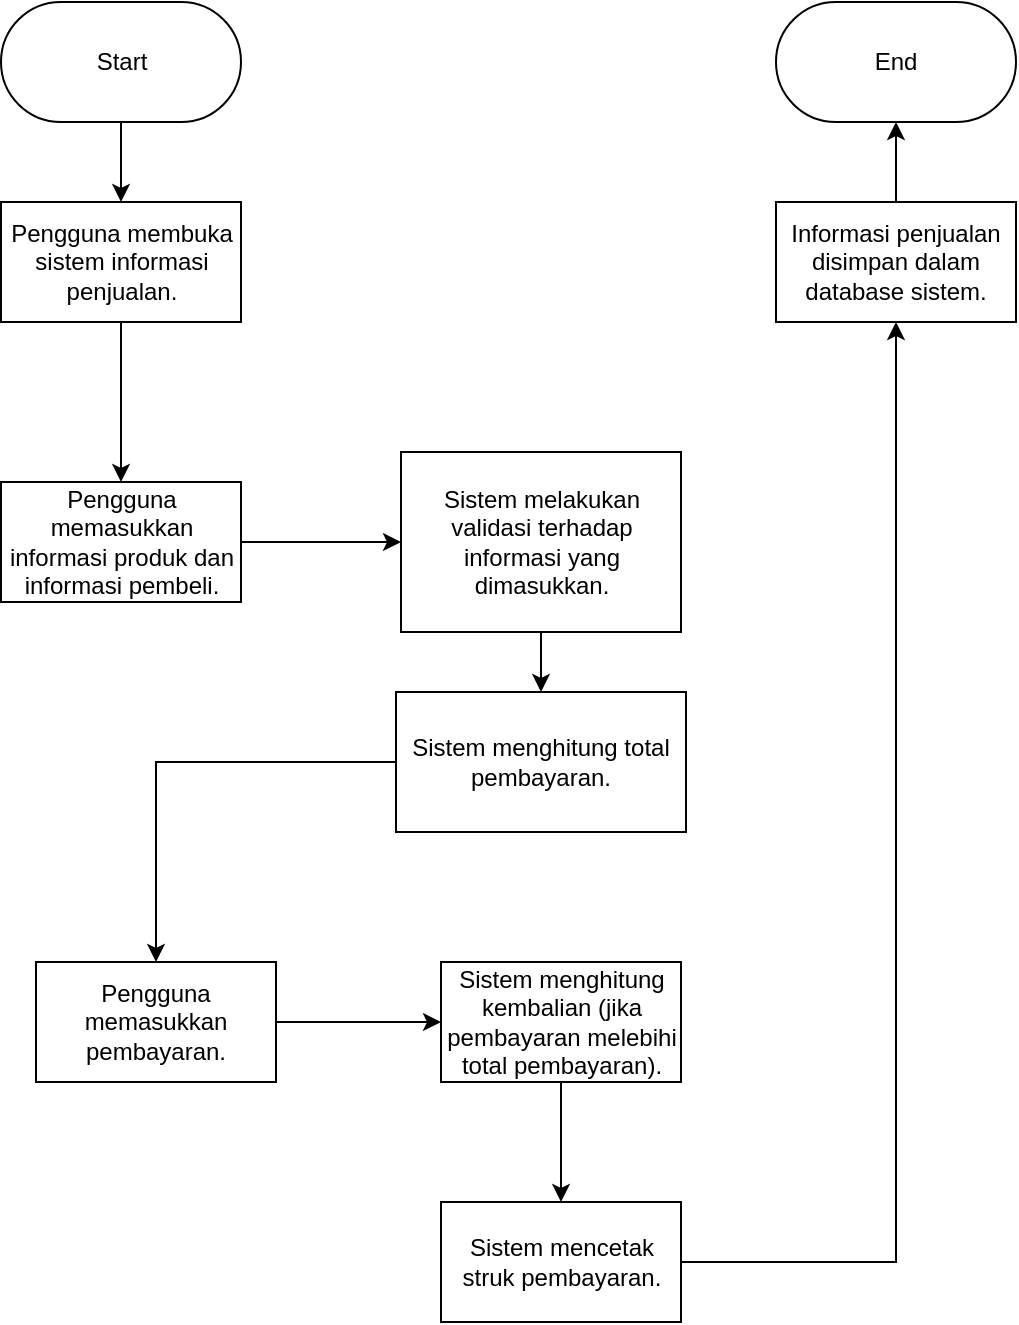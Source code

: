 <mxfile version="21.5.0" type="github">
  <diagram name="Page-1" id="nxd_kya7xS_pJ5B8tWJU">
    <mxGraphModel dx="1467" dy="723" grid="1" gridSize="10" guides="1" tooltips="1" connect="1" arrows="1" fold="1" page="1" pageScale="1" pageWidth="827" pageHeight="1169" math="0" shadow="0">
      <root>
        <mxCell id="0" />
        <mxCell id="1" parent="0" />
        <mxCell id="tTpLCvCeAeb88BYXopIM-5" value="" style="edgeStyle=orthogonalEdgeStyle;rounded=0;orthogonalLoop=1;jettySize=auto;html=1;" parent="1" source="tTpLCvCeAeb88BYXopIM-2" target="tTpLCvCeAeb88BYXopIM-4" edge="1">
          <mxGeometry relative="1" as="geometry" />
        </mxCell>
        <mxCell id="tTpLCvCeAeb88BYXopIM-2" value="Pengguna membuka sistem informasi penjualan." style="rounded=0;whiteSpace=wrap;html=1;" parent="1" vertex="1">
          <mxGeometry x="192.5" y="340" width="120" height="60" as="geometry" />
        </mxCell>
        <mxCell id="tTpLCvCeAeb88BYXopIM-7" value="" style="edgeStyle=orthogonalEdgeStyle;rounded=0;orthogonalLoop=1;jettySize=auto;html=1;" parent="1" source="tTpLCvCeAeb88BYXopIM-4" target="tTpLCvCeAeb88BYXopIM-6" edge="1">
          <mxGeometry relative="1" as="geometry" />
        </mxCell>
        <mxCell id="tTpLCvCeAeb88BYXopIM-4" value="Pengguna memasukkan informasi produk dan informasi pembeli." style="rounded=0;whiteSpace=wrap;html=1;" parent="1" vertex="1">
          <mxGeometry x="192.5" y="480" width="120" height="60" as="geometry" />
        </mxCell>
        <mxCell id="tTpLCvCeAeb88BYXopIM-9" value="" style="edgeStyle=orthogonalEdgeStyle;rounded=0;orthogonalLoop=1;jettySize=auto;html=1;" parent="1" source="tTpLCvCeAeb88BYXopIM-6" target="tTpLCvCeAeb88BYXopIM-8" edge="1">
          <mxGeometry relative="1" as="geometry" />
        </mxCell>
        <mxCell id="tTpLCvCeAeb88BYXopIM-6" value="Sistem melakukan validasi terhadap informasi yang dimasukkan." style="rounded=0;whiteSpace=wrap;html=1;" parent="1" vertex="1">
          <mxGeometry x="392.5" y="465" width="140" height="90" as="geometry" />
        </mxCell>
        <mxCell id="tTpLCvCeAeb88BYXopIM-11" value="" style="edgeStyle=orthogonalEdgeStyle;rounded=0;orthogonalLoop=1;jettySize=auto;html=1;" parent="1" source="tTpLCvCeAeb88BYXopIM-8" target="tTpLCvCeAeb88BYXopIM-10" edge="1">
          <mxGeometry relative="1" as="geometry" />
        </mxCell>
        <mxCell id="tTpLCvCeAeb88BYXopIM-8" value=" Sistem menghitung total pembayaran." style="rounded=0;whiteSpace=wrap;html=1;" parent="1" vertex="1">
          <mxGeometry x="390" y="585" width="145" height="70" as="geometry" />
        </mxCell>
        <mxCell id="tTpLCvCeAeb88BYXopIM-13" value="" style="edgeStyle=orthogonalEdgeStyle;rounded=0;orthogonalLoop=1;jettySize=auto;html=1;" parent="1" source="tTpLCvCeAeb88BYXopIM-10" target="tTpLCvCeAeb88BYXopIM-12" edge="1">
          <mxGeometry relative="1" as="geometry" />
        </mxCell>
        <mxCell id="tTpLCvCeAeb88BYXopIM-10" value=" Pengguna memasukkan pembayaran." style="rounded=0;whiteSpace=wrap;html=1;" parent="1" vertex="1">
          <mxGeometry x="210" y="720" width="120" height="60" as="geometry" />
        </mxCell>
        <mxCell id="tTpLCvCeAeb88BYXopIM-15" value="" style="edgeStyle=orthogonalEdgeStyle;rounded=0;orthogonalLoop=1;jettySize=auto;html=1;" parent="1" source="tTpLCvCeAeb88BYXopIM-12" target="tTpLCvCeAeb88BYXopIM-14" edge="1">
          <mxGeometry relative="1" as="geometry" />
        </mxCell>
        <mxCell id="tTpLCvCeAeb88BYXopIM-12" value="Sistem menghitung kembalian (jika pembayaran melebihi total pembayaran)." style="rounded=0;whiteSpace=wrap;html=1;" parent="1" vertex="1">
          <mxGeometry x="412.5" y="720" width="120" height="60" as="geometry" />
        </mxCell>
        <mxCell id="tTpLCvCeAeb88BYXopIM-17" value="" style="edgeStyle=orthogonalEdgeStyle;rounded=0;orthogonalLoop=1;jettySize=auto;html=1;" parent="1" source="tTpLCvCeAeb88BYXopIM-14" target="tTpLCvCeAeb88BYXopIM-16" edge="1">
          <mxGeometry relative="1" as="geometry" />
        </mxCell>
        <mxCell id="tTpLCvCeAeb88BYXopIM-14" value="Sistem mencetak struk pembayaran." style="rounded=0;whiteSpace=wrap;html=1;" parent="1" vertex="1">
          <mxGeometry x="412.5" y="840" width="120" height="60" as="geometry" />
        </mxCell>
        <mxCell id="Kay5UgFzlZS0HPPdwSpz-6" value="" style="edgeStyle=orthogonalEdgeStyle;rounded=0;orthogonalLoop=1;jettySize=auto;html=1;" edge="1" parent="1" source="tTpLCvCeAeb88BYXopIM-16" target="Kay5UgFzlZS0HPPdwSpz-5">
          <mxGeometry relative="1" as="geometry" />
        </mxCell>
        <mxCell id="tTpLCvCeAeb88BYXopIM-16" value="Informasi penjualan disimpan dalam database sistem." style="rounded=0;whiteSpace=wrap;html=1;" parent="1" vertex="1">
          <mxGeometry x="580" y="340" width="120" height="60" as="geometry" />
        </mxCell>
        <mxCell id="Kay5UgFzlZS0HPPdwSpz-4" value="" style="edgeStyle=orthogonalEdgeStyle;rounded=0;orthogonalLoop=1;jettySize=auto;html=1;" edge="1" parent="1" source="Kay5UgFzlZS0HPPdwSpz-3" target="tTpLCvCeAeb88BYXopIM-2">
          <mxGeometry relative="1" as="geometry" />
        </mxCell>
        <mxCell id="Kay5UgFzlZS0HPPdwSpz-3" value="Start" style="rounded=1;whiteSpace=wrap;html=1;arcSize=50;" vertex="1" parent="1">
          <mxGeometry x="192.5" y="240" width="120" height="60" as="geometry" />
        </mxCell>
        <mxCell id="Kay5UgFzlZS0HPPdwSpz-5" value="End" style="rounded=1;whiteSpace=wrap;html=1;arcSize=50;" vertex="1" parent="1">
          <mxGeometry x="580" y="240" width="120" height="60" as="geometry" />
        </mxCell>
      </root>
    </mxGraphModel>
  </diagram>
</mxfile>
